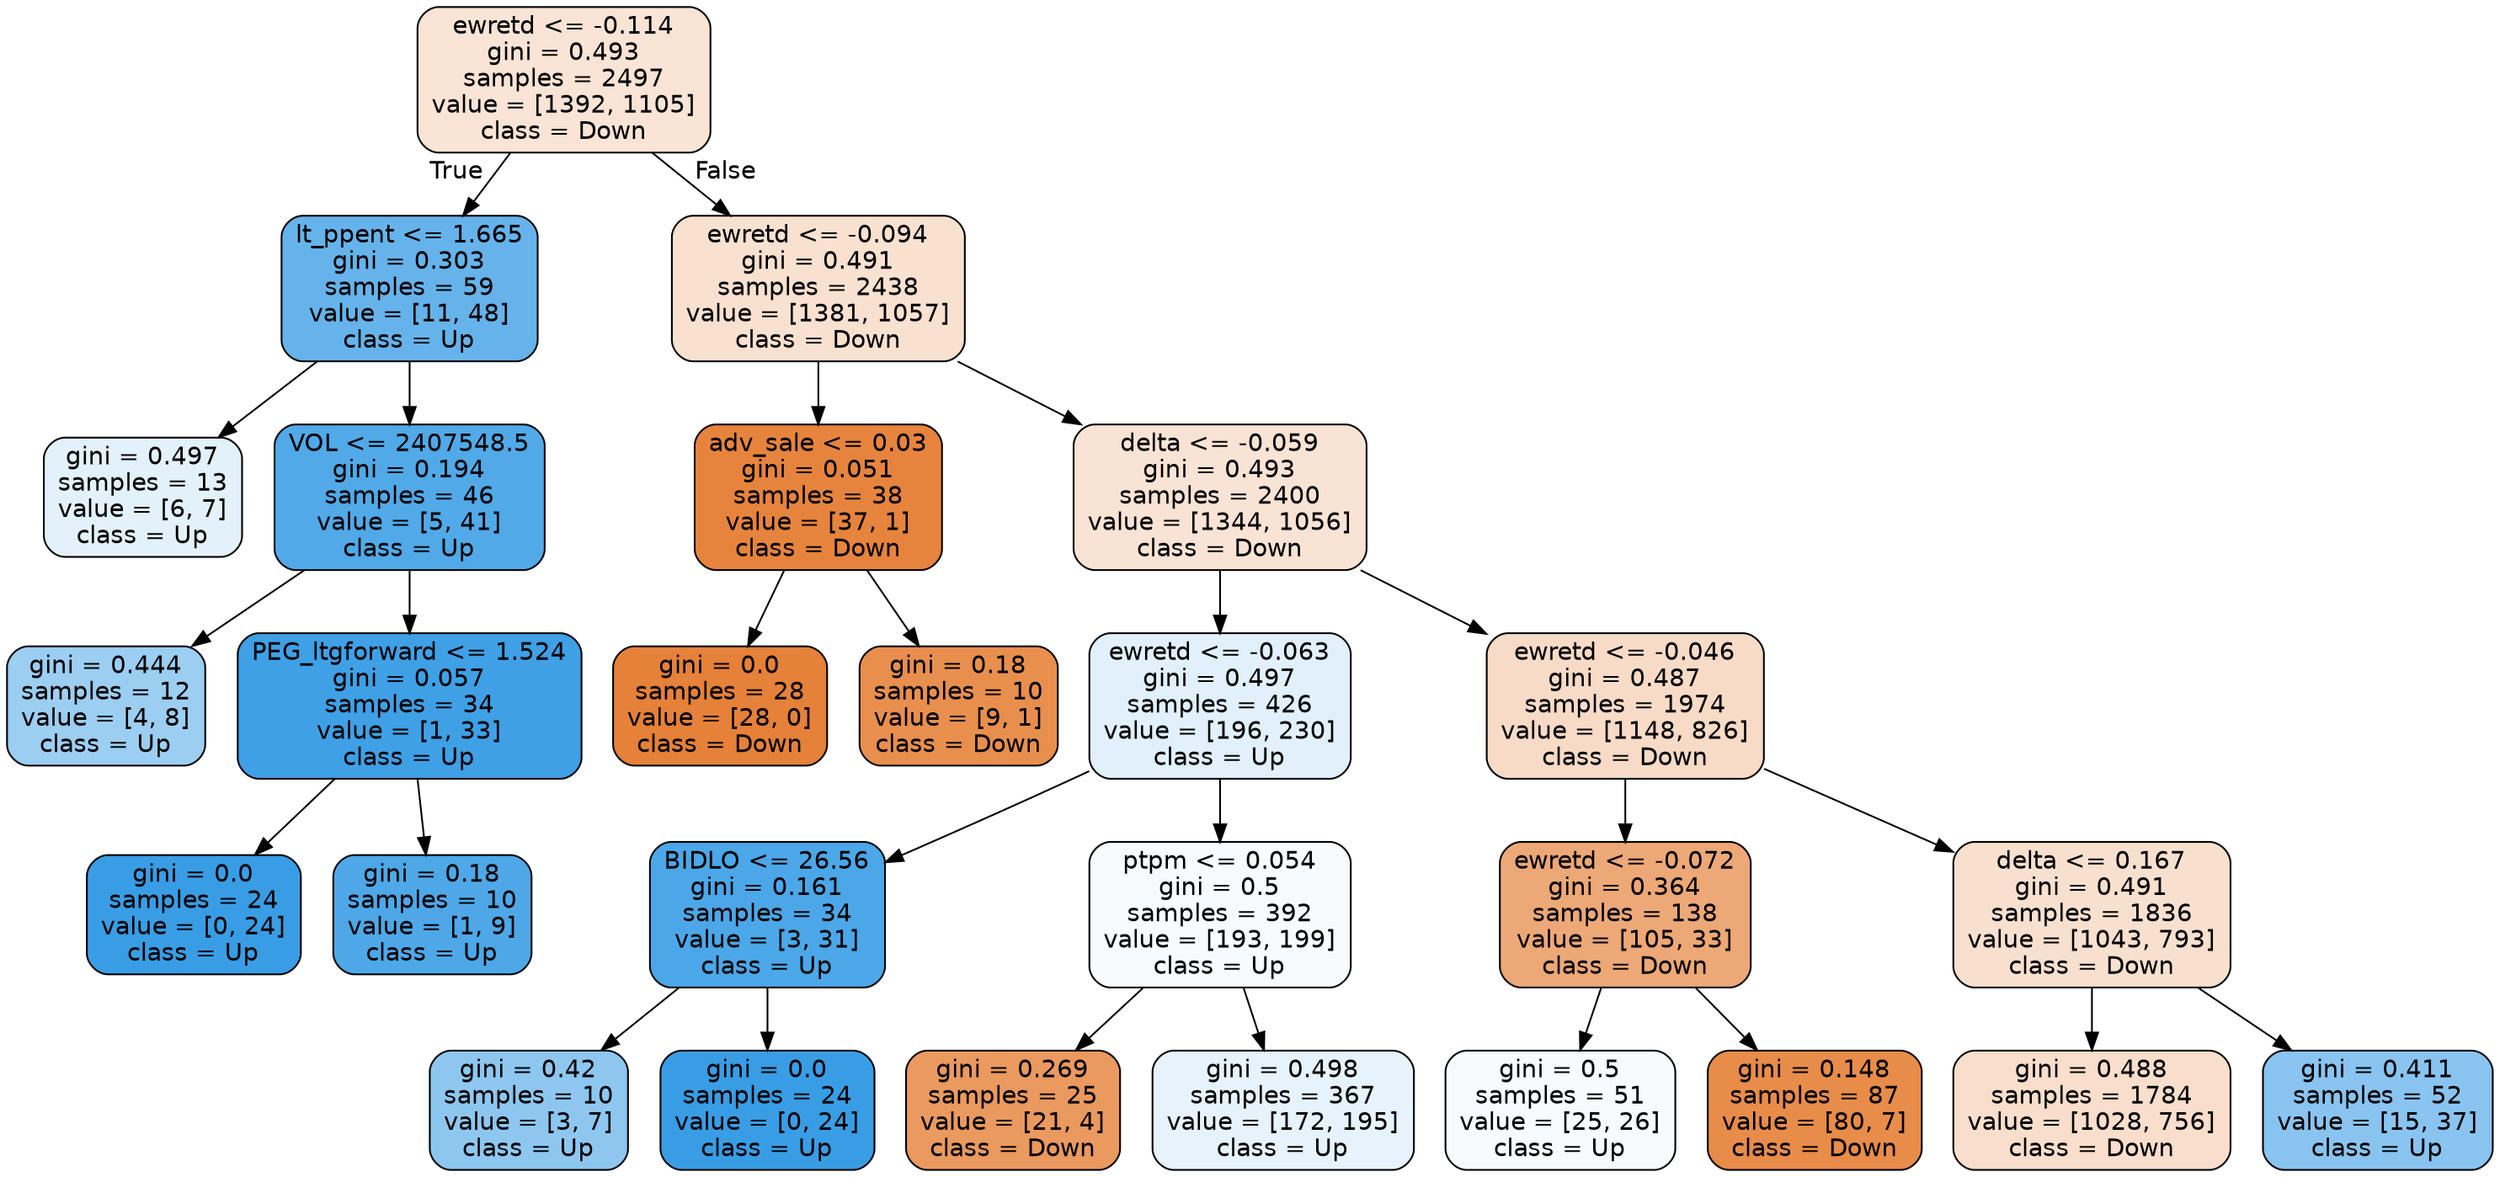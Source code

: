 digraph Tree {
node [shape=box, style="filled, rounded", color="black", fontname=helvetica] ;
edge [fontname=helvetica] ;
0 [label="ewretd <= -0.114\ngini = 0.493\nsamples = 2497\nvalue = [1392, 1105]\nclass = Down", fillcolor="#e5813935"] ;
1 [label="lt_ppent <= 1.665\ngini = 0.303\nsamples = 59\nvalue = [11, 48]\nclass = Up", fillcolor="#399de5c5"] ;
0 -> 1 [labeldistance=2.5, labelangle=45, headlabel="True"] ;
2 [label="gini = 0.497\nsamples = 13\nvalue = [6, 7]\nclass = Up", fillcolor="#399de524"] ;
1 -> 2 ;
3 [label="VOL <= 2407548.5\ngini = 0.194\nsamples = 46\nvalue = [5, 41]\nclass = Up", fillcolor="#399de5e0"] ;
1 -> 3 ;
4 [label="gini = 0.444\nsamples = 12\nvalue = [4, 8]\nclass = Up", fillcolor="#399de57f"] ;
3 -> 4 ;
5 [label="PEG_ltgforward <= 1.524\ngini = 0.057\nsamples = 34\nvalue = [1, 33]\nclass = Up", fillcolor="#399de5f7"] ;
3 -> 5 ;
6 [label="gini = 0.0\nsamples = 24\nvalue = [0, 24]\nclass = Up", fillcolor="#399de5ff"] ;
5 -> 6 ;
7 [label="gini = 0.18\nsamples = 10\nvalue = [1, 9]\nclass = Up", fillcolor="#399de5e3"] ;
5 -> 7 ;
8 [label="ewretd <= -0.094\ngini = 0.491\nsamples = 2438\nvalue = [1381, 1057]\nclass = Down", fillcolor="#e581393c"] ;
0 -> 8 [labeldistance=2.5, labelangle=-45, headlabel="False"] ;
9 [label="adv_sale <= 0.03\ngini = 0.051\nsamples = 38\nvalue = [37, 1]\nclass = Down", fillcolor="#e58139f8"] ;
8 -> 9 ;
10 [label="gini = 0.0\nsamples = 28\nvalue = [28, 0]\nclass = Down", fillcolor="#e58139ff"] ;
9 -> 10 ;
11 [label="gini = 0.18\nsamples = 10\nvalue = [9, 1]\nclass = Down", fillcolor="#e58139e3"] ;
9 -> 11 ;
12 [label="delta <= -0.059\ngini = 0.493\nsamples = 2400\nvalue = [1344, 1056]\nclass = Down", fillcolor="#e5813937"] ;
8 -> 12 ;
13 [label="ewretd <= -0.063\ngini = 0.497\nsamples = 426\nvalue = [196, 230]\nclass = Up", fillcolor="#399de526"] ;
12 -> 13 ;
14 [label="BIDLO <= 26.56\ngini = 0.161\nsamples = 34\nvalue = [3, 31]\nclass = Up", fillcolor="#399de5e6"] ;
13 -> 14 ;
15 [label="gini = 0.42\nsamples = 10\nvalue = [3, 7]\nclass = Up", fillcolor="#399de592"] ;
14 -> 15 ;
16 [label="gini = 0.0\nsamples = 24\nvalue = [0, 24]\nclass = Up", fillcolor="#399de5ff"] ;
14 -> 16 ;
17 [label="ptpm <= 0.054\ngini = 0.5\nsamples = 392\nvalue = [193, 199]\nclass = Up", fillcolor="#399de508"] ;
13 -> 17 ;
18 [label="gini = 0.269\nsamples = 25\nvalue = [21, 4]\nclass = Down", fillcolor="#e58139ce"] ;
17 -> 18 ;
19 [label="gini = 0.498\nsamples = 367\nvalue = [172, 195]\nclass = Up", fillcolor="#399de51e"] ;
17 -> 19 ;
20 [label="ewretd <= -0.046\ngini = 0.487\nsamples = 1974\nvalue = [1148, 826]\nclass = Down", fillcolor="#e5813948"] ;
12 -> 20 ;
21 [label="ewretd <= -0.072\ngini = 0.364\nsamples = 138\nvalue = [105, 33]\nclass = Down", fillcolor="#e58139af"] ;
20 -> 21 ;
22 [label="gini = 0.5\nsamples = 51\nvalue = [25, 26]\nclass = Up", fillcolor="#399de50a"] ;
21 -> 22 ;
23 [label="gini = 0.148\nsamples = 87\nvalue = [80, 7]\nclass = Down", fillcolor="#e58139e9"] ;
21 -> 23 ;
24 [label="delta <= 0.167\ngini = 0.491\nsamples = 1836\nvalue = [1043, 793]\nclass = Down", fillcolor="#e581393d"] ;
20 -> 24 ;
25 [label="gini = 0.488\nsamples = 1784\nvalue = [1028, 756]\nclass = Down", fillcolor="#e5813943"] ;
24 -> 25 ;
26 [label="gini = 0.411\nsamples = 52\nvalue = [15, 37]\nclass = Up", fillcolor="#399de598"] ;
24 -> 26 ;
}